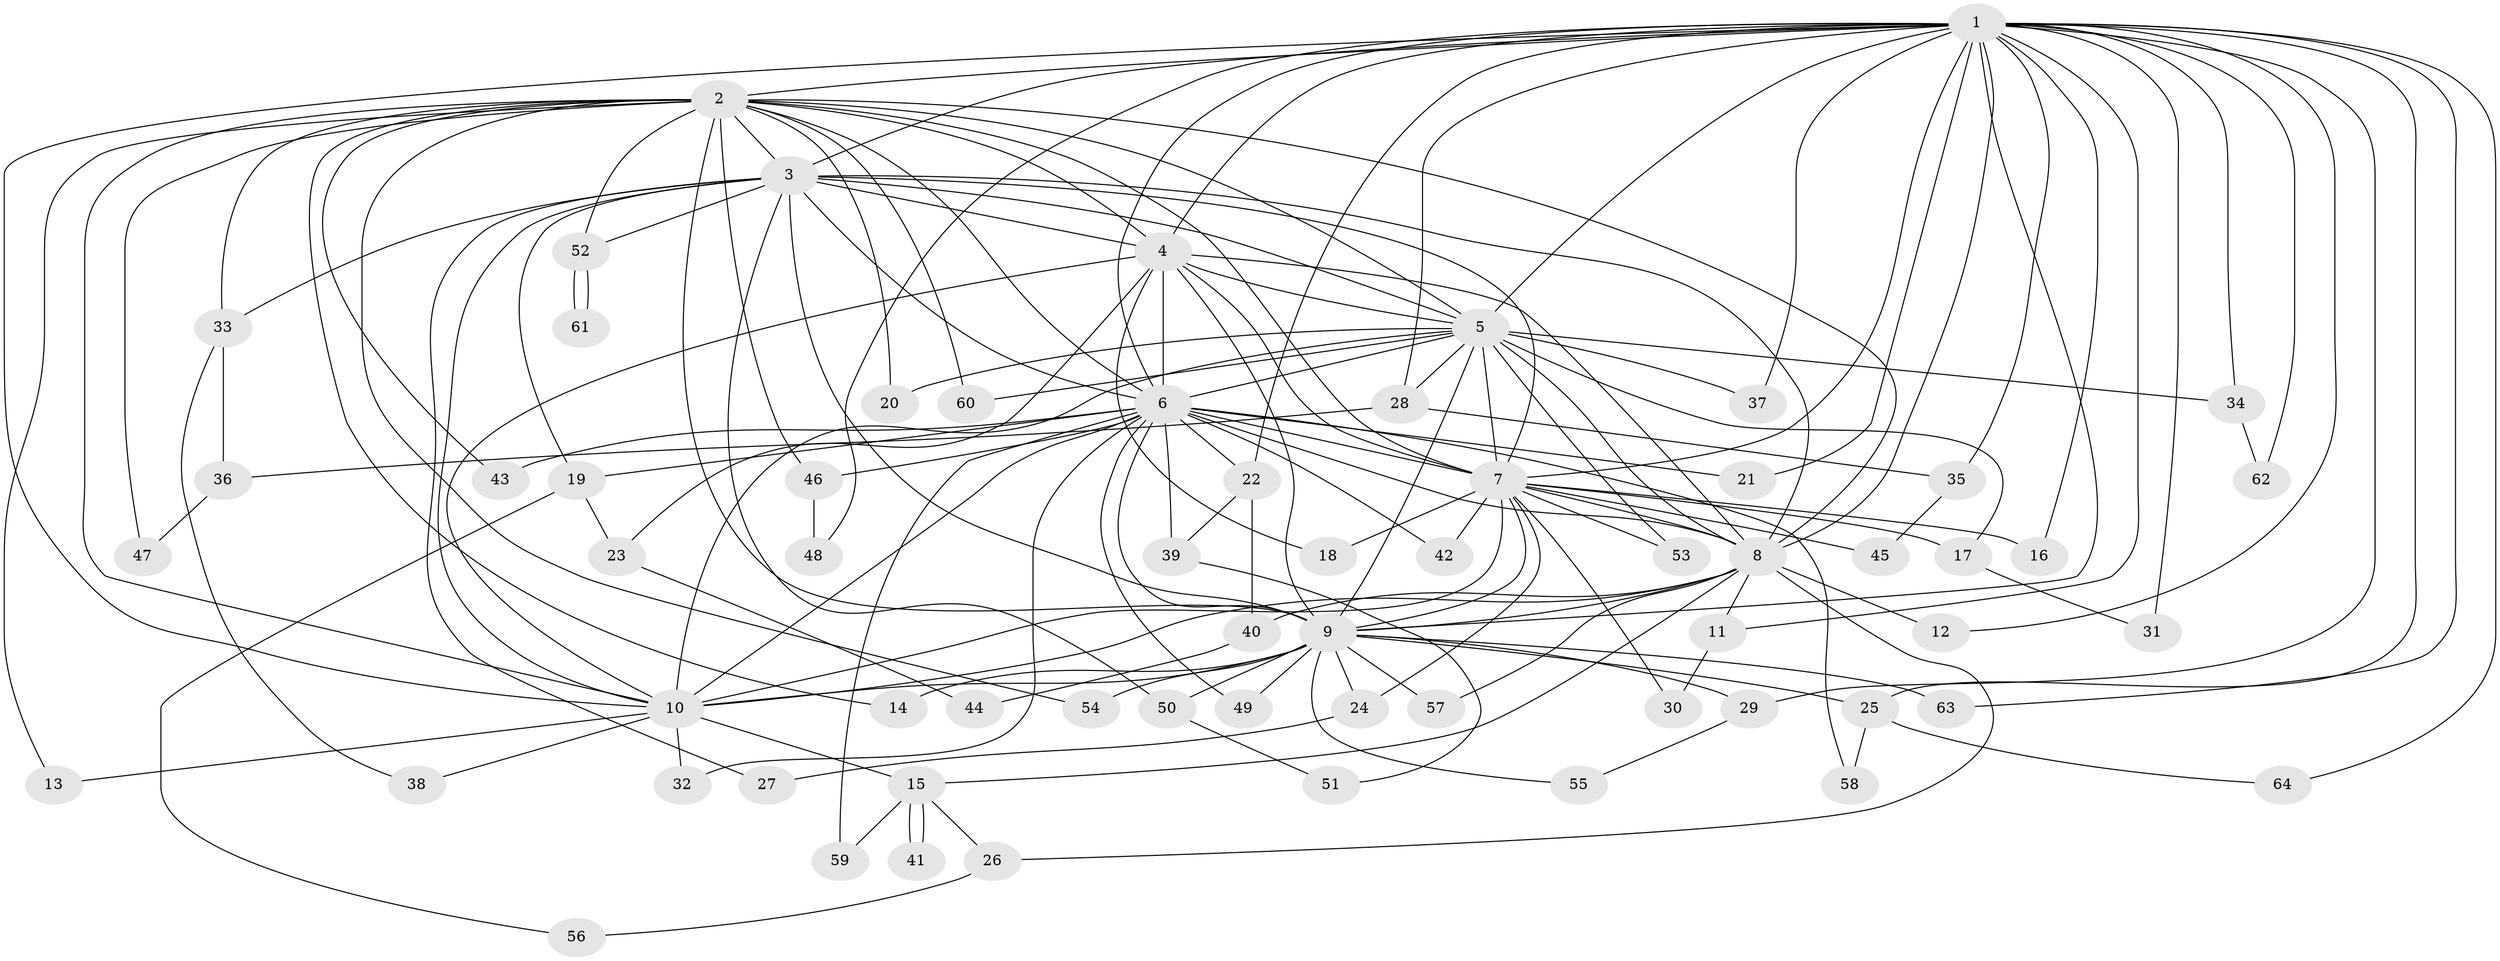 // Generated by graph-tools (version 1.1) at 2025/01/03/09/25 03:01:23]
// undirected, 64 vertices, 153 edges
graph export_dot {
graph [start="1"]
  node [color=gray90,style=filled];
  1;
  2;
  3;
  4;
  5;
  6;
  7;
  8;
  9;
  10;
  11;
  12;
  13;
  14;
  15;
  16;
  17;
  18;
  19;
  20;
  21;
  22;
  23;
  24;
  25;
  26;
  27;
  28;
  29;
  30;
  31;
  32;
  33;
  34;
  35;
  36;
  37;
  38;
  39;
  40;
  41;
  42;
  43;
  44;
  45;
  46;
  47;
  48;
  49;
  50;
  51;
  52;
  53;
  54;
  55;
  56;
  57;
  58;
  59;
  60;
  61;
  62;
  63;
  64;
  1 -- 2;
  1 -- 3;
  1 -- 4;
  1 -- 5;
  1 -- 6;
  1 -- 7;
  1 -- 8;
  1 -- 9;
  1 -- 10;
  1 -- 11;
  1 -- 12;
  1 -- 16;
  1 -- 21;
  1 -- 22;
  1 -- 25;
  1 -- 28;
  1 -- 29;
  1 -- 31;
  1 -- 34;
  1 -- 35;
  1 -- 37;
  1 -- 48;
  1 -- 62;
  1 -- 63;
  1 -- 64;
  2 -- 3;
  2 -- 4;
  2 -- 5;
  2 -- 6;
  2 -- 7;
  2 -- 8;
  2 -- 9;
  2 -- 10;
  2 -- 13;
  2 -- 14;
  2 -- 20;
  2 -- 33;
  2 -- 43;
  2 -- 46;
  2 -- 47;
  2 -- 52;
  2 -- 54;
  2 -- 60;
  3 -- 4;
  3 -- 5;
  3 -- 6;
  3 -- 7;
  3 -- 8;
  3 -- 9;
  3 -- 10;
  3 -- 19;
  3 -- 27;
  3 -- 33;
  3 -- 50;
  3 -- 52;
  4 -- 5;
  4 -- 6;
  4 -- 7;
  4 -- 8;
  4 -- 9;
  4 -- 10;
  4 -- 18;
  4 -- 23;
  5 -- 6;
  5 -- 7;
  5 -- 8;
  5 -- 9;
  5 -- 10;
  5 -- 17;
  5 -- 20;
  5 -- 28;
  5 -- 34;
  5 -- 37;
  5 -- 53;
  5 -- 60;
  6 -- 7;
  6 -- 8;
  6 -- 9;
  6 -- 10;
  6 -- 19;
  6 -- 21;
  6 -- 22;
  6 -- 32;
  6 -- 39;
  6 -- 42;
  6 -- 43;
  6 -- 46;
  6 -- 49;
  6 -- 58;
  6 -- 59;
  7 -- 8;
  7 -- 9;
  7 -- 10;
  7 -- 16;
  7 -- 17;
  7 -- 18;
  7 -- 24;
  7 -- 30;
  7 -- 42;
  7 -- 45;
  7 -- 53;
  8 -- 9;
  8 -- 10;
  8 -- 11;
  8 -- 12;
  8 -- 15;
  8 -- 26;
  8 -- 40;
  8 -- 57;
  9 -- 10;
  9 -- 14;
  9 -- 24;
  9 -- 25;
  9 -- 29;
  9 -- 49;
  9 -- 50;
  9 -- 54;
  9 -- 55;
  9 -- 57;
  9 -- 63;
  10 -- 13;
  10 -- 15;
  10 -- 32;
  10 -- 38;
  11 -- 30;
  15 -- 26;
  15 -- 41;
  15 -- 41;
  15 -- 59;
  17 -- 31;
  19 -- 23;
  19 -- 56;
  22 -- 39;
  22 -- 40;
  23 -- 44;
  24 -- 27;
  25 -- 58;
  25 -- 64;
  26 -- 56;
  28 -- 35;
  28 -- 36;
  29 -- 55;
  33 -- 36;
  33 -- 38;
  34 -- 62;
  35 -- 45;
  36 -- 47;
  39 -- 51;
  40 -- 44;
  46 -- 48;
  50 -- 51;
  52 -- 61;
  52 -- 61;
}
